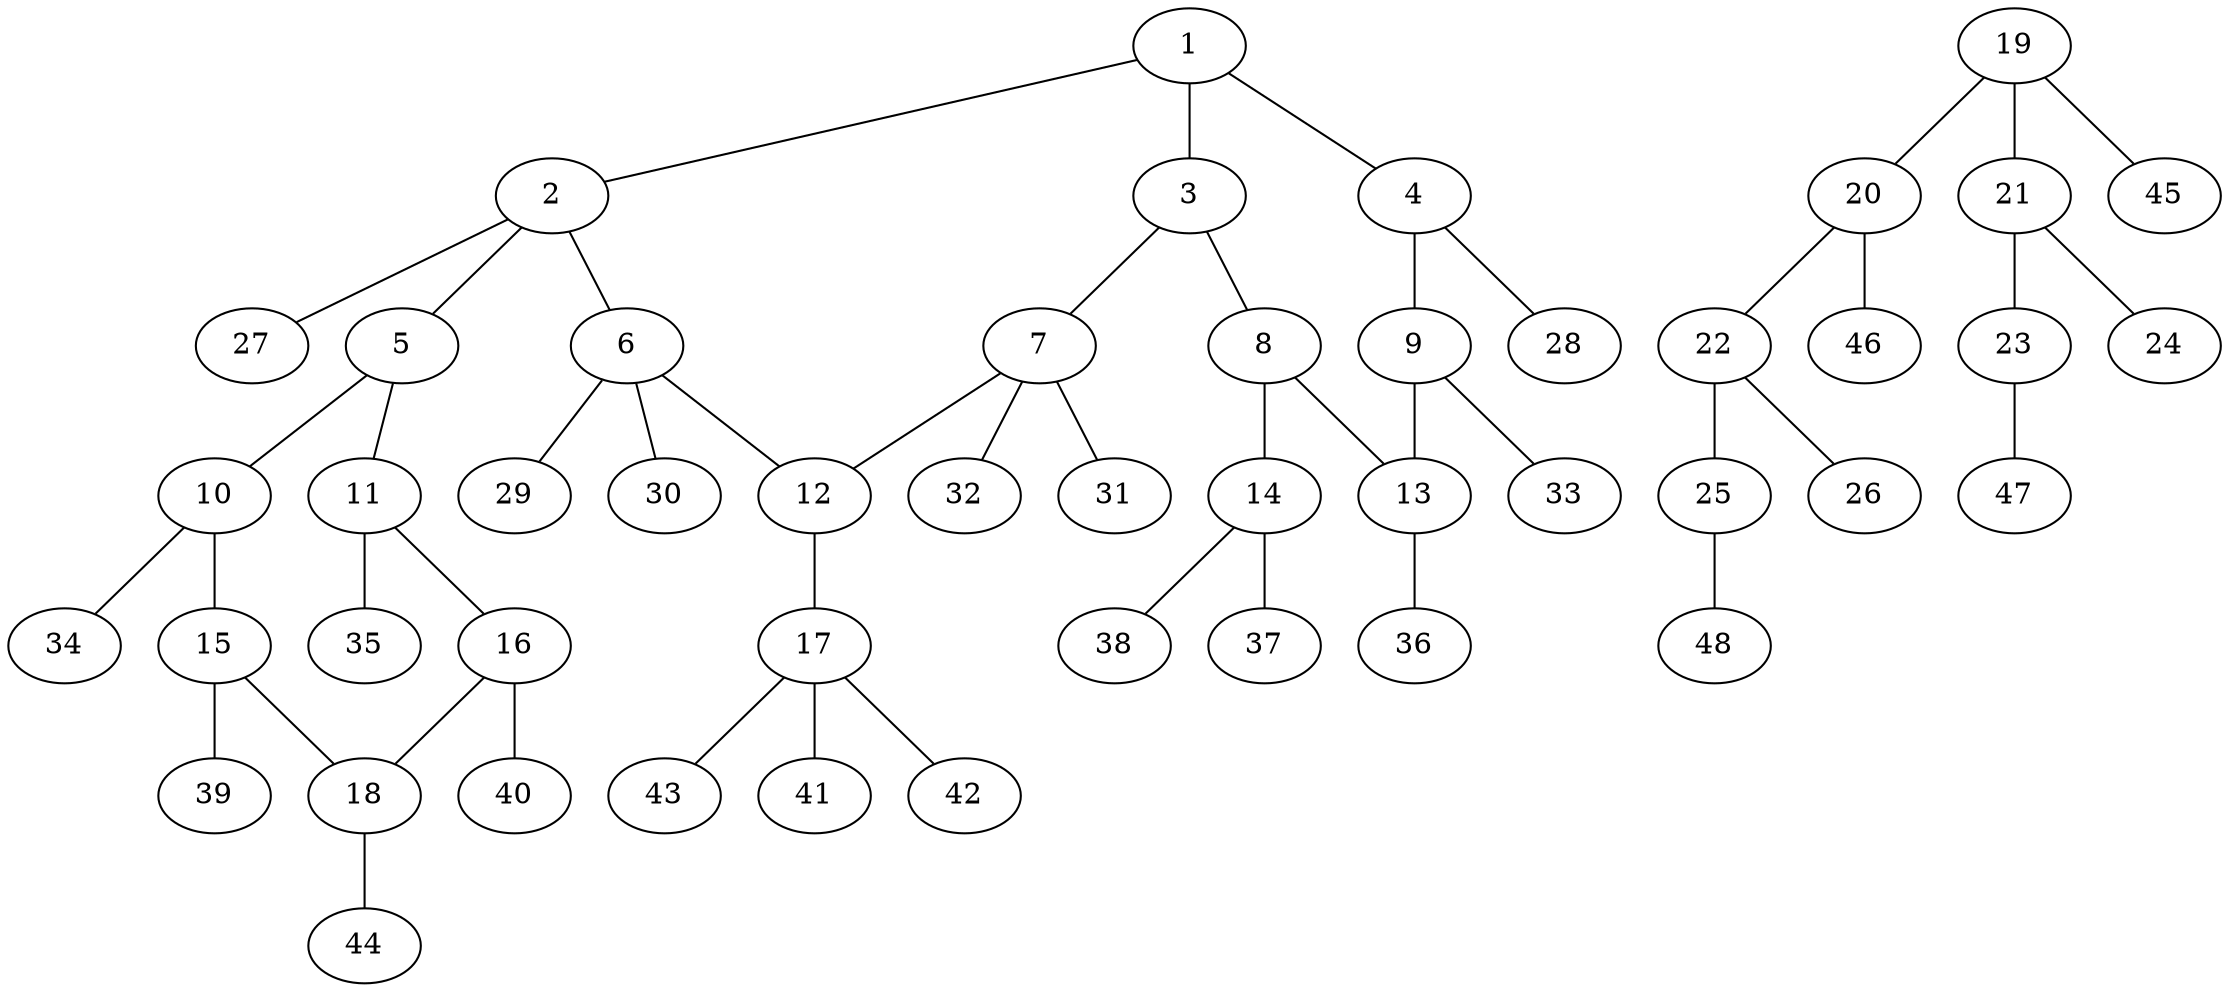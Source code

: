 graph molecule_4161 {
	1	 [chem=C];
	2	 [chem=C];
	1 -- 2	 [valence=1];
	3	 [chem=C];
	1 -- 3	 [valence=1];
	4	 [chem=C];
	1 -- 4	 [valence=2];
	5	 [chem=C];
	2 -- 5	 [valence=1];
	6	 [chem=C];
	2 -- 6	 [valence=1];
	27	 [chem=H];
	2 -- 27	 [valence=1];
	7	 [chem=C];
	3 -- 7	 [valence=1];
	8	 [chem=C];
	3 -- 8	 [valence=2];
	9	 [chem=C];
	4 -- 9	 [valence=1];
	28	 [chem=H];
	4 -- 28	 [valence=1];
	10	 [chem=C];
	5 -- 10	 [valence=2];
	11	 [chem=C];
	5 -- 11	 [valence=1];
	12	 [chem=N];
	6 -- 12	 [valence=1];
	29	 [chem=H];
	6 -- 29	 [valence=1];
	30	 [chem=H];
	6 -- 30	 [valence=1];
	7 -- 12	 [valence=1];
	31	 [chem=H];
	7 -- 31	 [valence=1];
	32	 [chem=H];
	7 -- 32	 [valence=1];
	13	 [chem=C];
	8 -- 13	 [valence=1];
	14	 [chem=N];
	8 -- 14	 [valence=1];
	9 -- 13	 [valence=2];
	33	 [chem=H];
	9 -- 33	 [valence=1];
	15	 [chem=C];
	10 -- 15	 [valence=1];
	34	 [chem=H];
	10 -- 34	 [valence=1];
	16	 [chem=C];
	11 -- 16	 [valence=2];
	35	 [chem=H];
	11 -- 35	 [valence=1];
	17	 [chem=C];
	12 -- 17	 [valence=1];
	36	 [chem=H];
	13 -- 36	 [valence=1];
	37	 [chem=H];
	14 -- 37	 [valence=1];
	38	 [chem=H];
	14 -- 38	 [valence=1];
	18	 [chem=C];
	15 -- 18	 [valence=2];
	39	 [chem=H];
	15 -- 39	 [valence=1];
	16 -- 18	 [valence=1];
	40	 [chem=H];
	16 -- 40	 [valence=1];
	41	 [chem=H];
	17 -- 41	 [valence=1];
	42	 [chem=H];
	17 -- 42	 [valence=1];
	43	 [chem=H];
	17 -- 43	 [valence=1];
	44	 [chem=H];
	18 -- 44	 [valence=1];
	19	 [chem=C];
	20	 [chem=C];
	19 -- 20	 [valence=2];
	21	 [chem=C];
	19 -- 21	 [valence=1];
	45	 [chem=H];
	19 -- 45	 [valence=1];
	22	 [chem=C];
	20 -- 22	 [valence=1];
	46	 [chem=H];
	20 -- 46	 [valence=1];
	23	 [chem=O];
	21 -- 23	 [valence=1];
	24	 [chem=O];
	21 -- 24	 [valence=2];
	25	 [chem=O];
	22 -- 25	 [valence=1];
	26	 [chem=O];
	22 -- 26	 [valence=2];
	47	 [chem=H];
	23 -- 47	 [valence=1];
	48	 [chem=H];
	25 -- 48	 [valence=1];
}
